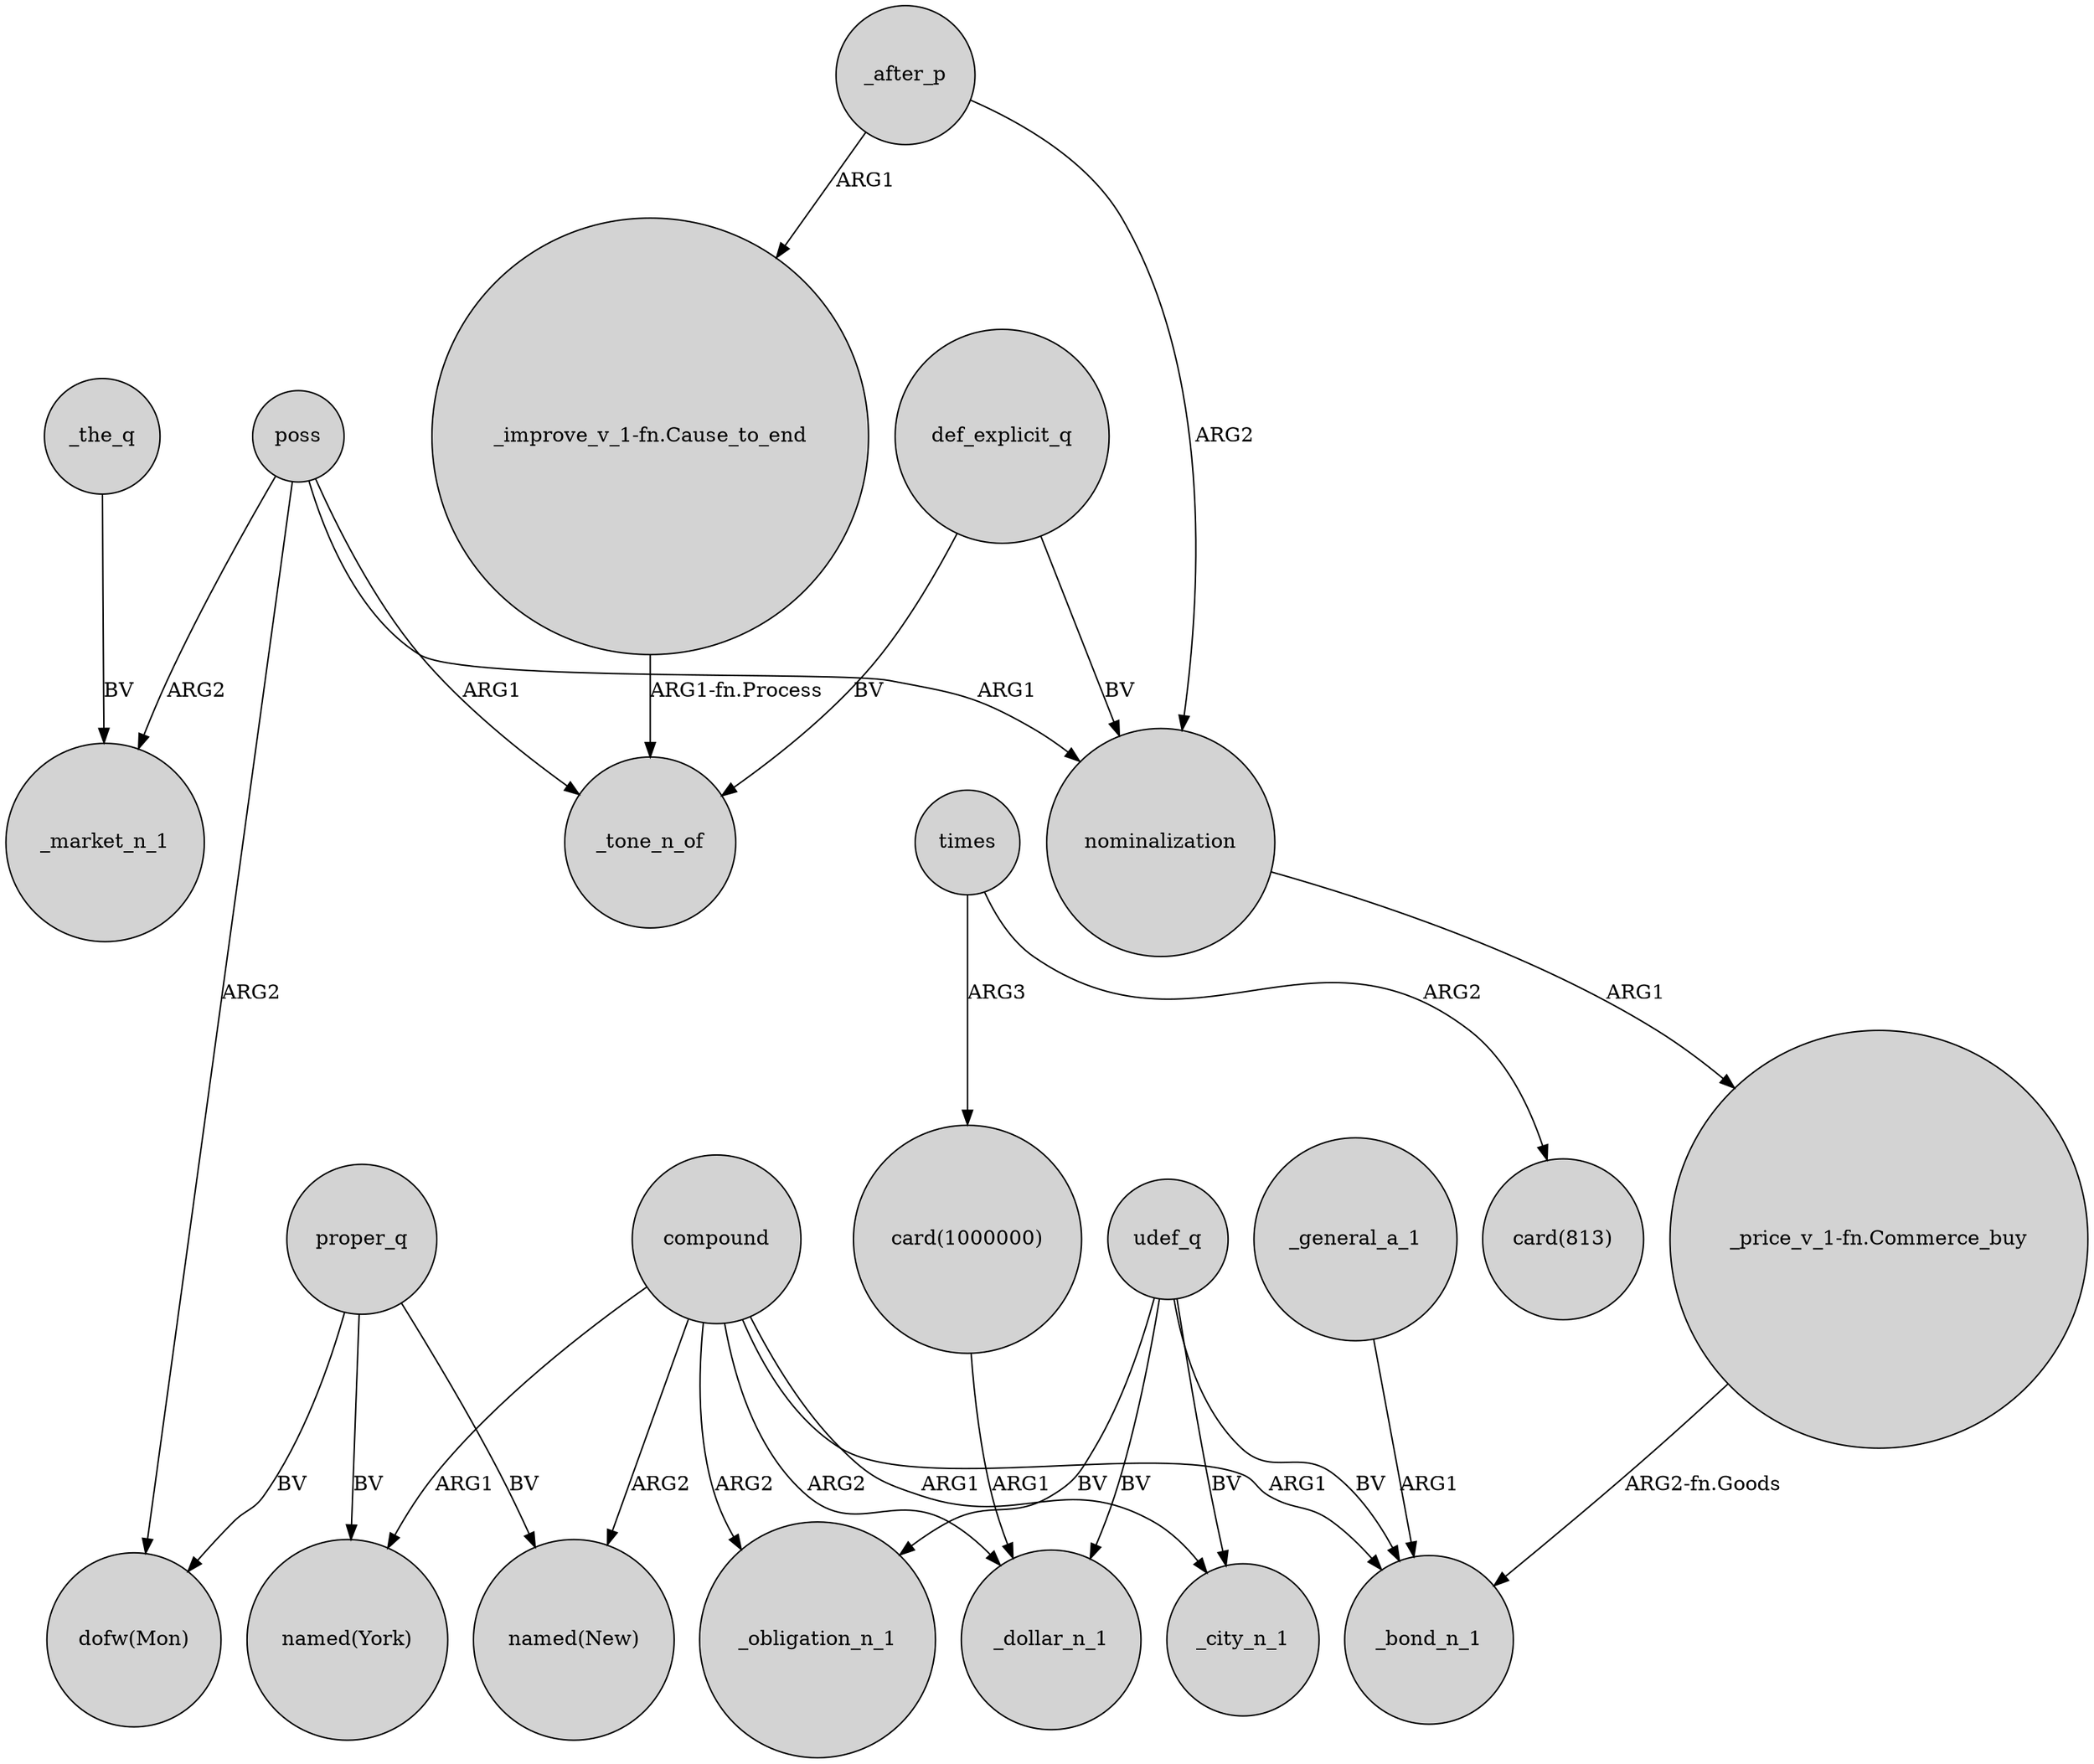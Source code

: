 digraph {
	node [shape=circle style=filled]
	poss -> "dofw(Mon)" [label=ARG2]
	udef_q -> _bond_n_1 [label=BV]
	compound -> _city_n_1 [label=ARG1]
	_after_p -> "_improve_v_1-fn.Cause_to_end" [label=ARG1]
	def_explicit_q -> _tone_n_of [label=BV]
	compound -> "named(New)" [label=ARG2]
	proper_q -> "named(New)" [label=BV]
	compound -> _bond_n_1 [label=ARG1]
	times -> "card(1000000)" [label=ARG3]
	proper_q -> "dofw(Mon)" [label=BV]
	"_price_v_1-fn.Commerce_buy" -> _bond_n_1 [label="ARG2-fn.Goods"]
	compound -> _dollar_n_1 [label=ARG2]
	"_improve_v_1-fn.Cause_to_end" -> _tone_n_of [label="ARG1-fn.Process"]
	poss -> nominalization [label=ARG1]
	_the_q -> _market_n_1 [label=BV]
	proper_q -> "named(York)" [label=BV]
	_after_p -> nominalization [label=ARG2]
	udef_q -> _dollar_n_1 [label=BV]
	"card(1000000)" -> _dollar_n_1 [label=ARG1]
	def_explicit_q -> nominalization [label=BV]
	times -> "card(813)" [label=ARG2]
	udef_q -> _city_n_1 [label=BV]
	nominalization -> "_price_v_1-fn.Commerce_buy" [label=ARG1]
	_general_a_1 -> _bond_n_1 [label=ARG1]
	poss -> _tone_n_of [label=ARG1]
	udef_q -> _obligation_n_1 [label=BV]
	compound -> "named(York)" [label=ARG1]
	poss -> _market_n_1 [label=ARG2]
	compound -> _obligation_n_1 [label=ARG2]
}
